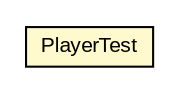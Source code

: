 #!/usr/local/bin/dot
#
# Class diagram 
# Generated by UMLGraph version R5_6 (http://www.umlgraph.org/)
#

digraph G {
	edge [fontname="arial",fontsize=10,labelfontname="arial",labelfontsize=10];
	node [fontname="arial",fontsize=10,shape=plaintext];
	nodesep=0.25;
	ranksep=0.5;
	// PlayerTest
	c5 [label=<<table title="PlayerTest" border="0" cellborder="1" cellspacing="0" cellpadding="2" port="p" bgcolor="lemonChiffon" href="./PlayerTest.html">
		<tr><td><table border="0" cellspacing="0" cellpadding="1">
<tr><td align="center" balign="center"> PlayerTest </td></tr>
		</table></td></tr>
		</table>>, URL="./PlayerTest.html", fontname="arial", fontcolor="black", fontsize=10.0];
}

